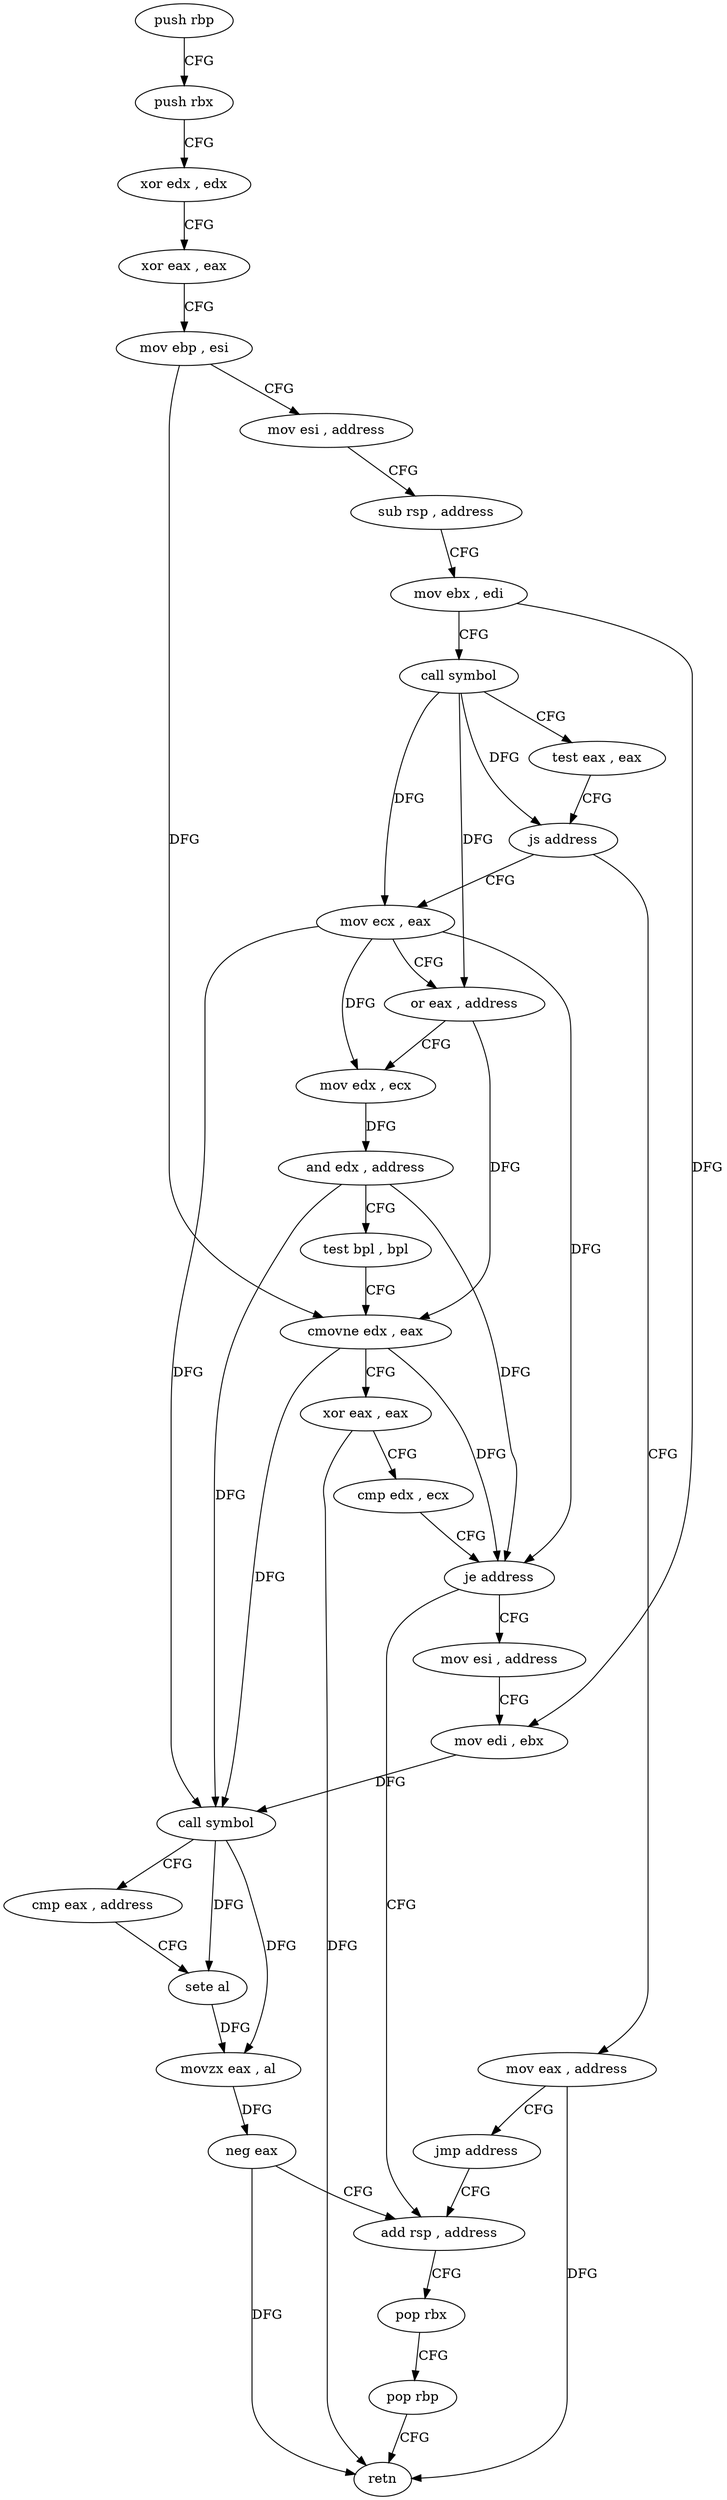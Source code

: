 digraph "func" {
"164688" [label = "push rbp" ]
"164689" [label = "push rbx" ]
"164690" [label = "xor edx , edx" ]
"164692" [label = "xor eax , eax" ]
"164694" [label = "mov ebp , esi" ]
"164696" [label = "mov esi , address" ]
"164701" [label = "sub rsp , address" ]
"164705" [label = "mov ebx , edi" ]
"164707" [label = "call symbol" ]
"164712" [label = "test eax , eax" ]
"164714" [label = "js address" ]
"164768" [label = "mov eax , address" ]
"164716" [label = "mov ecx , eax" ]
"164773" [label = "jmp address" ]
"164761" [label = "add rsp , address" ]
"164718" [label = "or eax , address" ]
"164721" [label = "mov edx , ecx" ]
"164723" [label = "and edx , address" ]
"164726" [label = "test bpl , bpl" ]
"164729" [label = "cmovne edx , eax" ]
"164732" [label = "xor eax , eax" ]
"164734" [label = "cmp edx , ecx" ]
"164736" [label = "je address" ]
"164738" [label = "mov esi , address" ]
"164765" [label = "pop rbx" ]
"164766" [label = "pop rbp" ]
"164767" [label = "retn" ]
"164743" [label = "mov edi , ebx" ]
"164745" [label = "call symbol" ]
"164750" [label = "cmp eax , address" ]
"164753" [label = "sete al" ]
"164756" [label = "movzx eax , al" ]
"164759" [label = "neg eax" ]
"164688" -> "164689" [ label = "CFG" ]
"164689" -> "164690" [ label = "CFG" ]
"164690" -> "164692" [ label = "CFG" ]
"164692" -> "164694" [ label = "CFG" ]
"164694" -> "164696" [ label = "CFG" ]
"164694" -> "164729" [ label = "DFG" ]
"164696" -> "164701" [ label = "CFG" ]
"164701" -> "164705" [ label = "CFG" ]
"164705" -> "164707" [ label = "CFG" ]
"164705" -> "164743" [ label = "DFG" ]
"164707" -> "164712" [ label = "CFG" ]
"164707" -> "164714" [ label = "DFG" ]
"164707" -> "164716" [ label = "DFG" ]
"164707" -> "164718" [ label = "DFG" ]
"164712" -> "164714" [ label = "CFG" ]
"164714" -> "164768" [ label = "CFG" ]
"164714" -> "164716" [ label = "CFG" ]
"164768" -> "164773" [ label = "CFG" ]
"164768" -> "164767" [ label = "DFG" ]
"164716" -> "164718" [ label = "CFG" ]
"164716" -> "164721" [ label = "DFG" ]
"164716" -> "164736" [ label = "DFG" ]
"164716" -> "164745" [ label = "DFG" ]
"164773" -> "164761" [ label = "CFG" ]
"164761" -> "164765" [ label = "CFG" ]
"164718" -> "164721" [ label = "CFG" ]
"164718" -> "164729" [ label = "DFG" ]
"164721" -> "164723" [ label = "DFG" ]
"164723" -> "164726" [ label = "CFG" ]
"164723" -> "164736" [ label = "DFG" ]
"164723" -> "164745" [ label = "DFG" ]
"164726" -> "164729" [ label = "CFG" ]
"164729" -> "164732" [ label = "CFG" ]
"164729" -> "164736" [ label = "DFG" ]
"164729" -> "164745" [ label = "DFG" ]
"164732" -> "164734" [ label = "CFG" ]
"164732" -> "164767" [ label = "DFG" ]
"164734" -> "164736" [ label = "CFG" ]
"164736" -> "164761" [ label = "CFG" ]
"164736" -> "164738" [ label = "CFG" ]
"164738" -> "164743" [ label = "CFG" ]
"164765" -> "164766" [ label = "CFG" ]
"164766" -> "164767" [ label = "CFG" ]
"164743" -> "164745" [ label = "DFG" ]
"164745" -> "164750" [ label = "CFG" ]
"164745" -> "164753" [ label = "DFG" ]
"164745" -> "164756" [ label = "DFG" ]
"164750" -> "164753" [ label = "CFG" ]
"164753" -> "164756" [ label = "DFG" ]
"164756" -> "164759" [ label = "DFG" ]
"164759" -> "164761" [ label = "CFG" ]
"164759" -> "164767" [ label = "DFG" ]
}
